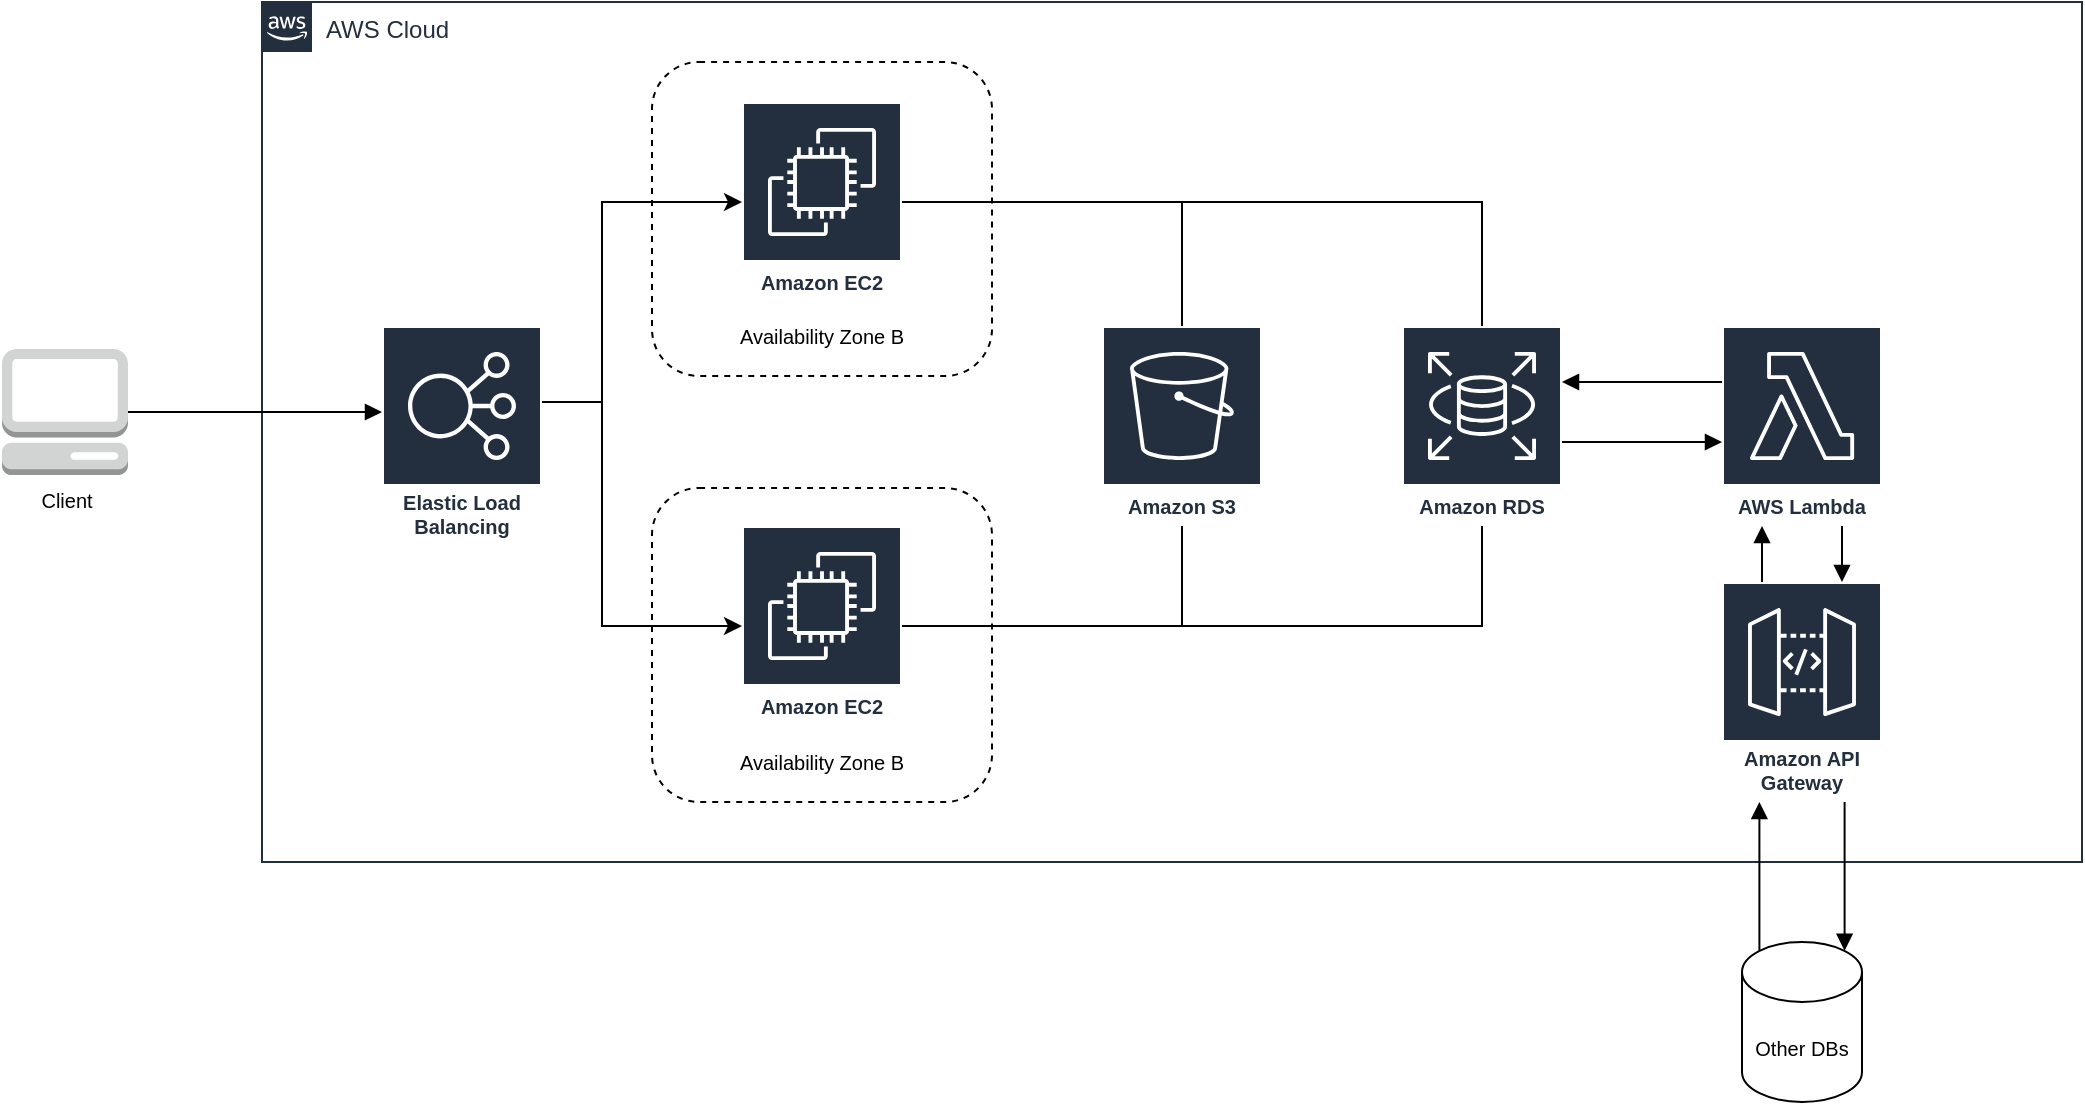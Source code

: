 <mxfile version="14.6.13" type="device"><diagram id="Ht1M8jgEwFfnCIfOTk4-" name="Page-1"><mxGraphModel dx="981" dy="1421" grid="1" gridSize="10" guides="1" tooltips="1" connect="1" arrows="1" fold="1" page="1" pageScale="1" pageWidth="1169" pageHeight="827" math="0" shadow="0"><root><mxCell id="0"/><mxCell id="1" parent="0"/><mxCell id="UEzPUAAOIrF-is8g5C7q-175" value="AWS Cloud" style="points=[[0,0],[0.25,0],[0.5,0],[0.75,0],[1,0],[1,0.25],[1,0.5],[1,0.75],[1,1],[0.75,1],[0.5,1],[0.25,1],[0,1],[0,0.75],[0,0.5],[0,0.25]];outlineConnect=0;gradientColor=none;html=1;whiteSpace=wrap;fontSize=12;fontStyle=0;shape=mxgraph.aws4.group;grIcon=mxgraph.aws4.group_aws_cloud_alt;strokeColor=#232F3E;fillColor=none;verticalAlign=top;align=left;spacingLeft=30;fontColor=#232F3E;dashed=0;labelBackgroundColor=#ffffff;" parent="1" vertex="1"><mxGeometry x="170" y="-660" width="910" height="430" as="geometry"/></mxCell><mxCell id="bPe78gNgJBi5vF9KiDgP-10" value="" style="rounded=1;whiteSpace=wrap;html=1;fillColor=none;dashed=1;" vertex="1" parent="1"><mxGeometry x="365" y="-630" width="170" height="157" as="geometry"/></mxCell><mxCell id="bPe78gNgJBi5vF9KiDgP-7" value="" style="rounded=1;whiteSpace=wrap;html=1;fillColor=none;dashed=1;" vertex="1" parent="1"><mxGeometry x="365" y="-417" width="170" height="157" as="geometry"/></mxCell><mxCell id="bPe78gNgJBi5vF9KiDgP-2" value="Amazon EC2" style="outlineConnect=0;fontColor=#232F3E;gradientColor=none;strokeColor=#ffffff;fillColor=#232F3E;dashed=0;verticalLabelPosition=middle;verticalAlign=bottom;align=center;html=1;whiteSpace=wrap;fontSize=10;fontStyle=1;spacing=3;shape=mxgraph.aws4.productIcon;prIcon=mxgraph.aws4.ec2;" vertex="1" parent="1"><mxGeometry x="410" y="-398" width="80" height="100" as="geometry"/></mxCell><mxCell id="bPe78gNgJBi5vF9KiDgP-3" value="Amazon EC2" style="outlineConnect=0;fontColor=#232F3E;gradientColor=none;strokeColor=#ffffff;fillColor=#232F3E;dashed=0;verticalLabelPosition=middle;verticalAlign=bottom;align=center;html=1;whiteSpace=wrap;fontSize=10;fontStyle=1;spacing=3;shape=mxgraph.aws4.productIcon;prIcon=mxgraph.aws4.ec2;" vertex="1" parent="1"><mxGeometry x="410" y="-610" width="80" height="100" as="geometry"/></mxCell><mxCell id="bPe78gNgJBi5vF9KiDgP-14" style="edgeStyle=orthogonalEdgeStyle;rounded=0;orthogonalLoop=1;jettySize=auto;html=1;fontSize=10;" edge="1" parent="1" source="bPe78gNgJBi5vF9KiDgP-4" target="bPe78gNgJBi5vF9KiDgP-2"><mxGeometry relative="1" as="geometry"><Array as="points"><mxPoint x="340" y="-460"/><mxPoint x="340" y="-348"/></Array></mxGeometry></mxCell><mxCell id="bPe78gNgJBi5vF9KiDgP-4" value="Elastic Load Balancing" style="outlineConnect=0;fontColor=#232F3E;gradientColor=none;strokeColor=#ffffff;fillColor=#232F3E;dashed=0;verticalLabelPosition=middle;verticalAlign=bottom;align=center;html=1;whiteSpace=wrap;fontSize=10;fontStyle=1;spacing=3;shape=mxgraph.aws4.productIcon;prIcon=mxgraph.aws4.elastic_load_balancing;" vertex="1" parent="1"><mxGeometry x="230" y="-498" width="80" height="110" as="geometry"/></mxCell><mxCell id="bPe78gNgJBi5vF9KiDgP-18" style="edgeStyle=orthogonalEdgeStyle;rounded=0;orthogonalLoop=1;jettySize=auto;html=1;fontSize=10;endArrow=none;endFill=0;" edge="1" parent="1" source="bPe78gNgJBi5vF9KiDgP-5" target="bPe78gNgJBi5vF9KiDgP-3"><mxGeometry relative="1" as="geometry"><Array as="points"><mxPoint x="630" y="-560"/></Array></mxGeometry></mxCell><mxCell id="bPe78gNgJBi5vF9KiDgP-5" value="Amazon S3" style="outlineConnect=0;fontColor=#232F3E;gradientColor=none;strokeColor=#ffffff;fillColor=#232F3E;dashed=0;verticalLabelPosition=middle;verticalAlign=bottom;align=center;html=1;whiteSpace=wrap;fontSize=10;fontStyle=1;spacing=3;shape=mxgraph.aws4.productIcon;prIcon=mxgraph.aws4.s3;" vertex="1" parent="1"><mxGeometry x="590" y="-498" width="80" height="100" as="geometry"/></mxCell><mxCell id="bPe78gNgJBi5vF9KiDgP-8" value="Availability Zone B" style="text;html=1;strokeColor=none;fillColor=none;align=center;verticalAlign=middle;whiteSpace=wrap;rounded=0;dashed=1;fontSize=10;" vertex="1" parent="1"><mxGeometry x="405" y="-290" width="90" height="20" as="geometry"/></mxCell><mxCell id="bPe78gNgJBi5vF9KiDgP-11" value="Availability Zone B" style="text;html=1;strokeColor=none;fillColor=none;align=center;verticalAlign=middle;whiteSpace=wrap;rounded=0;dashed=1;fontSize=10;" vertex="1" parent="1"><mxGeometry x="405" y="-503" width="90" height="20" as="geometry"/></mxCell><mxCell id="bPe78gNgJBi5vF9KiDgP-15" style="edgeStyle=orthogonalEdgeStyle;rounded=0;orthogonalLoop=1;jettySize=auto;html=1;fontSize=10;" edge="1" parent="1" source="bPe78gNgJBi5vF9KiDgP-4" target="bPe78gNgJBi5vF9KiDgP-3"><mxGeometry relative="1" as="geometry"><mxPoint x="320" y="-433.0" as="sourcePoint"/><mxPoint x="420" y="-338.0" as="targetPoint"/><Array as="points"><mxPoint x="340" y="-460"/><mxPoint x="340" y="-560"/></Array></mxGeometry></mxCell><mxCell id="bPe78gNgJBi5vF9KiDgP-17" value="Amazon RDS" style="outlineConnect=0;fontColor=#232F3E;gradientColor=none;strokeColor=#ffffff;fillColor=#232F3E;dashed=0;verticalLabelPosition=middle;verticalAlign=bottom;align=center;html=1;whiteSpace=wrap;fontSize=10;fontStyle=1;spacing=3;shape=mxgraph.aws4.productIcon;prIcon=mxgraph.aws4.rds;" vertex="1" parent="1"><mxGeometry x="740" y="-498" width="80" height="100" as="geometry"/></mxCell><mxCell id="bPe78gNgJBi5vF9KiDgP-19" style="edgeStyle=orthogonalEdgeStyle;rounded=0;orthogonalLoop=1;jettySize=auto;html=1;fontSize=10;endArrow=none;endFill=0;" edge="1" parent="1" source="bPe78gNgJBi5vF9KiDgP-5" target="bPe78gNgJBi5vF9KiDgP-2"><mxGeometry relative="1" as="geometry"><mxPoint x="640" y="-488" as="sourcePoint"/><mxPoint x="500" y="-550" as="targetPoint"/><Array as="points"><mxPoint x="630" y="-348"/></Array></mxGeometry></mxCell><mxCell id="bPe78gNgJBi5vF9KiDgP-20" style="edgeStyle=orthogonalEdgeStyle;rounded=0;orthogonalLoop=1;jettySize=auto;html=1;fontSize=10;endArrow=none;endFill=0;" edge="1" parent="1" source="bPe78gNgJBi5vF9KiDgP-17" target="bPe78gNgJBi5vF9KiDgP-2"><mxGeometry relative="1" as="geometry"><mxPoint x="640" y="-388" as="sourcePoint"/><mxPoint x="500" y="-338.0" as="targetPoint"/><Array as="points"><mxPoint x="780" y="-348"/></Array></mxGeometry></mxCell><mxCell id="bPe78gNgJBi5vF9KiDgP-21" style="edgeStyle=orthogonalEdgeStyle;rounded=0;orthogonalLoop=1;jettySize=auto;html=1;fontSize=10;endArrow=none;endFill=0;" edge="1" parent="1" source="bPe78gNgJBi5vF9KiDgP-17" target="bPe78gNgJBi5vF9KiDgP-3"><mxGeometry relative="1" as="geometry"><mxPoint x="640" y="-488" as="sourcePoint"/><mxPoint x="500" y="-550" as="targetPoint"/><Array as="points"><mxPoint x="780" y="-560"/></Array></mxGeometry></mxCell><mxCell id="bPe78gNgJBi5vF9KiDgP-23" value="" style="edgeStyle=orthogonalEdgeStyle;rounded=0;orthogonalLoop=1;jettySize=auto;html=1;fontSize=10;endArrow=block;endFill=1;" edge="1" parent="1" source="bPe78gNgJBi5vF9KiDgP-22" target="bPe78gNgJBi5vF9KiDgP-4"><mxGeometry relative="1" as="geometry"><Array as="points"><mxPoint x="200" y="-455"/><mxPoint x="200" y="-455"/></Array></mxGeometry></mxCell><mxCell id="bPe78gNgJBi5vF9KiDgP-22" value="Client" style="outlineConnect=0;dashed=0;verticalLabelPosition=bottom;verticalAlign=top;align=center;html=1;shape=mxgraph.aws3.management_console;fillColor=#D2D3D3;gradientColor=none;fontSize=10;" vertex="1" parent="1"><mxGeometry x="40" y="-486.5" width="63" height="63" as="geometry"/></mxCell><mxCell id="bPe78gNgJBi5vF9KiDgP-24" value="Amazon API Gateway" style="outlineConnect=0;fontColor=#232F3E;gradientColor=none;strokeColor=#ffffff;fillColor=#232F3E;dashed=0;verticalLabelPosition=middle;verticalAlign=bottom;align=center;html=1;whiteSpace=wrap;fontSize=10;fontStyle=1;spacing=3;shape=mxgraph.aws4.productIcon;prIcon=mxgraph.aws4.api_gateway;" vertex="1" parent="1"><mxGeometry x="900" y="-370" width="80" height="110" as="geometry"/></mxCell><mxCell id="bPe78gNgJBi5vF9KiDgP-27" value="" style="edgeStyle=orthogonalEdgeStyle;rounded=0;orthogonalLoop=1;jettySize=auto;html=1;fontSize=10;endArrow=none;endFill=0;startArrow=block;startFill=1;" edge="1" parent="1" source="bPe78gNgJBi5vF9KiDgP-25" target="bPe78gNgJBi5vF9KiDgP-17"><mxGeometry relative="1" as="geometry"><Array as="points"><mxPoint x="870" y="-440"/><mxPoint x="870" y="-440"/></Array></mxGeometry></mxCell><mxCell id="bPe78gNgJBi5vF9KiDgP-25" value="AWS Lambda" style="outlineConnect=0;fontColor=#232F3E;gradientColor=none;strokeColor=#ffffff;fillColor=#232F3E;dashed=0;verticalLabelPosition=middle;verticalAlign=bottom;align=center;html=1;whiteSpace=wrap;fontSize=10;fontStyle=1;spacing=3;shape=mxgraph.aws4.productIcon;prIcon=mxgraph.aws4.lambda;" vertex="1" parent="1"><mxGeometry x="900" y="-498" width="80" height="100" as="geometry"/></mxCell><mxCell id="bPe78gNgJBi5vF9KiDgP-33" style="edgeStyle=orthogonalEdgeStyle;rounded=0;orthogonalLoop=1;jettySize=auto;html=1;exitX=0.145;exitY=0;exitDx=0;exitDy=4.35;exitPerimeter=0;fontSize=10;startArrow=none;startFill=0;endArrow=block;endFill=1;" edge="1" parent="1" source="bPe78gNgJBi5vF9KiDgP-28" target="bPe78gNgJBi5vF9KiDgP-24"><mxGeometry relative="1" as="geometry"><Array as="points"><mxPoint x="919" y="-240"/><mxPoint x="919" y="-240"/></Array></mxGeometry></mxCell><mxCell id="bPe78gNgJBi5vF9KiDgP-34" style="edgeStyle=orthogonalEdgeStyle;rounded=0;orthogonalLoop=1;jettySize=auto;html=1;exitX=0.855;exitY=0;exitDx=0;exitDy=4.35;exitPerimeter=0;fontSize=10;startArrow=block;startFill=1;endArrow=none;endFill=0;" edge="1" parent="1" source="bPe78gNgJBi5vF9KiDgP-28" target="bPe78gNgJBi5vF9KiDgP-24"><mxGeometry relative="1" as="geometry"><Array as="points"><mxPoint x="961" y="-240"/><mxPoint x="961" y="-240"/></Array></mxGeometry></mxCell><mxCell id="bPe78gNgJBi5vF9KiDgP-28" value="Other DBs" style="shape=cylinder3;whiteSpace=wrap;html=1;boundedLbl=1;backgroundOutline=1;size=15;fontSize=10;fillColor=none;" vertex="1" parent="1"><mxGeometry x="910" y="-190" width="60" height="80" as="geometry"/></mxCell><mxCell id="bPe78gNgJBi5vF9KiDgP-29" value="" style="edgeStyle=orthogonalEdgeStyle;rounded=0;orthogonalLoop=1;jettySize=auto;html=1;fontSize=10;endArrow=block;endFill=1;" edge="1" parent="1" target="bPe78gNgJBi5vF9KiDgP-17"><mxGeometry relative="1" as="geometry"><mxPoint x="900" y="-470" as="sourcePoint"/><mxPoint x="830" y="-438" as="targetPoint"/><Array as="points"><mxPoint x="860" y="-470"/><mxPoint x="860" y="-470"/></Array></mxGeometry></mxCell><mxCell id="bPe78gNgJBi5vF9KiDgP-30" value="" style="edgeStyle=orthogonalEdgeStyle;rounded=0;orthogonalLoop=1;jettySize=auto;html=1;fontSize=10;endArrow=none;endFill=0;startArrow=block;startFill=1;entryX=0.25;entryY=0;entryDx=0;entryDy=0;entryPerimeter=0;" edge="1" parent="1" source="bPe78gNgJBi5vF9KiDgP-25" target="bPe78gNgJBi5vF9KiDgP-24"><mxGeometry relative="1" as="geometry"><mxPoint x="910" y="-430" as="sourcePoint"/><mxPoint x="830" y="-430" as="targetPoint"/><Array as="points"><mxPoint x="920" y="-390"/><mxPoint x="920" y="-390"/></Array></mxGeometry></mxCell><mxCell id="bPe78gNgJBi5vF9KiDgP-31" value="" style="edgeStyle=orthogonalEdgeStyle;rounded=0;orthogonalLoop=1;jettySize=auto;html=1;fontSize=10;endArrow=none;endFill=0;startArrow=block;startFill=1;" edge="1" parent="1" source="bPe78gNgJBi5vF9KiDgP-24" target="bPe78gNgJBi5vF9KiDgP-25"><mxGeometry relative="1" as="geometry"><mxPoint x="930" y="-388" as="sourcePoint"/><mxPoint x="930" y="-360" as="targetPoint"/><Array as="points"><mxPoint x="960" y="-390"/><mxPoint x="960" y="-390"/></Array></mxGeometry></mxCell></root></mxGraphModel></diagram></mxfile>